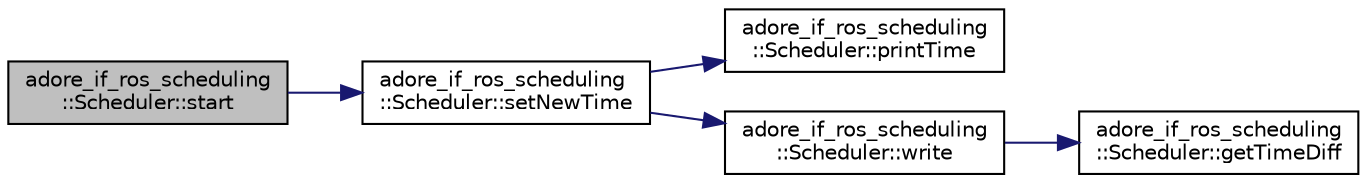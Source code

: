 digraph "adore_if_ros_scheduling::Scheduler::start"
{
 // LATEX_PDF_SIZE
  edge [fontname="Helvetica",fontsize="10",labelfontname="Helvetica",labelfontsize="10"];
  node [fontname="Helvetica",fontsize="10",shape=record];
  rankdir="LR";
  Node1 [label="adore_if_ros_scheduling\l::Scheduler::start",height=0.2,width=0.4,color="black", fillcolor="grey75", style="filled", fontcolor="black",tooltip=" "];
  Node1 -> Node2 [color="midnightblue",fontsize="10",style="solid",fontname="Helvetica"];
  Node2 [label="adore_if_ros_scheduling\l::Scheduler::setNewTime",height=0.2,width=0.4,color="black", fillcolor="white", style="filled",URL="$classadore__if__ros__scheduling_1_1Scheduler.html#abc9832961c69cf548975d7578f73c17d",tooltip=" "];
  Node2 -> Node3 [color="midnightblue",fontsize="10",style="solid",fontname="Helvetica"];
  Node3 [label="adore_if_ros_scheduling\l::Scheduler::printTime",height=0.2,width=0.4,color="black", fillcolor="white", style="filled",URL="$classadore__if__ros__scheduling_1_1Scheduler.html#a1915a2eb691fa3f748c21421786d9de0",tooltip=" "];
  Node2 -> Node4 [color="midnightblue",fontsize="10",style="solid",fontname="Helvetica"];
  Node4 [label="adore_if_ros_scheduling\l::Scheduler::write",height=0.2,width=0.4,color="black", fillcolor="white", style="filled",URL="$classadore__if__ros__scheduling_1_1Scheduler.html#aec36dacfef6d8117c349e951c6091c71",tooltip=" "];
  Node4 -> Node5 [color="midnightblue",fontsize="10",style="solid",fontname="Helvetica"];
  Node5 [label="adore_if_ros_scheduling\l::Scheduler::getTimeDiff",height=0.2,width=0.4,color="black", fillcolor="white", style="filled",URL="$classadore__if__ros__scheduling_1_1Scheduler.html#ac958dc3397c67e69a269b03560c44326",tooltip=" "];
}
